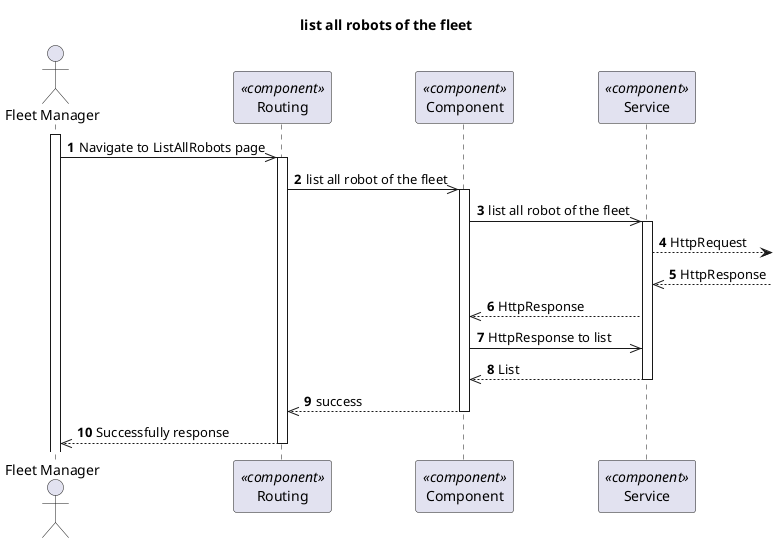 @startuml Process View - Level 3

autonumber
skinparam packageStyle rect

title list all robots of the fleet

actor "Fleet Manager" as FM
participant "Routing" as routing <<component>>
participant "Component" as comp <<component>>
participant "Service" as service <<component>>

activate FM
FM->> routing : Navigate to ListAllRobots page
activate routing
routing ->> comp : list all robot of the fleet

activate comp
comp ->> service : list all robot of the fleet

activate service
service --> : HttpRequest
service<<--  : HttpResponse
comp <<-- service : HttpResponse
comp ->> service: HttpResponse to list
comp <<-- service : List

deactivate service

comp -->> routing : success
deactivate comp

FM<<-- routing : Successfully response
deactivate routing

@enduml
